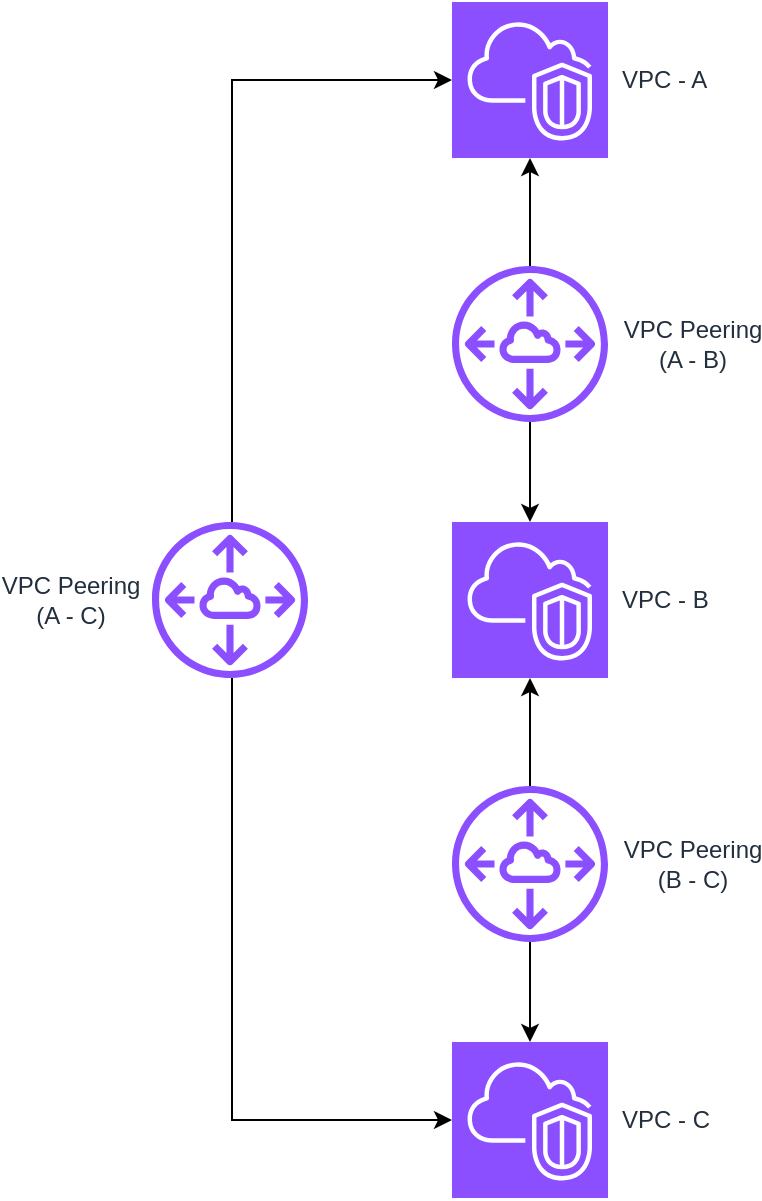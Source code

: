 <mxfile version="26.0.4">
  <diagram name="Page-1" id="lb7pddX5gP2o0rhX4-bM">
    <mxGraphModel dx="1114" dy="1198" grid="1" gridSize="10" guides="1" tooltips="1" connect="1" arrows="1" fold="1" page="1" pageScale="1" pageWidth="850" pageHeight="1100" math="0" shadow="0">
      <root>
        <mxCell id="0" />
        <mxCell id="1" parent="0" />
        <mxCell id="Xb4k8uLI2Id5ry8HyzR7-10" style="edgeStyle=orthogonalEdgeStyle;rounded=0;orthogonalLoop=1;jettySize=auto;html=1;" edge="1" parent="1" source="Xb4k8uLI2Id5ry8HyzR7-2" target="Xb4k8uLI2Id5ry8HyzR7-6">
          <mxGeometry relative="1" as="geometry" />
        </mxCell>
        <mxCell id="Xb4k8uLI2Id5ry8HyzR7-2" value="VPC Peering&lt;div&gt;(A - B)&lt;/div&gt;" style="sketch=0;outlineConnect=0;fontColor=#232F3E;gradientColor=none;fillColor=#8C4FFF;strokeColor=none;dashed=0;verticalLabelPosition=middle;verticalAlign=middle;align=center;html=1;fontSize=12;fontStyle=0;aspect=fixed;pointerEvents=1;shape=mxgraph.aws4.peering;labelPosition=right;spacingLeft=5;" vertex="1" parent="1">
          <mxGeometry x="540" y="472" width="78" height="78" as="geometry" />
        </mxCell>
        <mxCell id="Xb4k8uLI2Id5ry8HyzR7-4" value="VPC - A" style="sketch=0;points=[[0,0,0],[0.25,0,0],[0.5,0,0],[0.75,0,0],[1,0,0],[0,1,0],[0.25,1,0],[0.5,1,0],[0.75,1,0],[1,1,0],[0,0.25,0],[0,0.5,0],[0,0.75,0],[1,0.25,0],[1,0.5,0],[1,0.75,0]];outlineConnect=0;fontColor=#232F3E;fillColor=#8C4FFF;strokeColor=#ffffff;dashed=0;verticalLabelPosition=middle;verticalAlign=middle;align=left;html=1;fontSize=12;fontStyle=0;aspect=fixed;shape=mxgraph.aws4.resourceIcon;resIcon=mxgraph.aws4.vpc;labelPosition=right;spacingLeft=5;" vertex="1" parent="1">
          <mxGeometry x="540" y="340" width="78" height="78" as="geometry" />
        </mxCell>
        <mxCell id="Xb4k8uLI2Id5ry8HyzR7-8" style="edgeStyle=orthogonalEdgeStyle;rounded=0;orthogonalLoop=1;jettySize=auto;html=1;" edge="1" parent="1" source="Xb4k8uLI2Id5ry8HyzR7-5" target="Xb4k8uLI2Id5ry8HyzR7-7">
          <mxGeometry relative="1" as="geometry" />
        </mxCell>
        <mxCell id="Xb4k8uLI2Id5ry8HyzR7-5" value="VPC Peering&lt;div&gt;(B - C)&lt;/div&gt;" style="sketch=0;outlineConnect=0;fontColor=#232F3E;gradientColor=none;fillColor=#8C4FFF;strokeColor=none;dashed=0;verticalLabelPosition=middle;verticalAlign=middle;align=center;html=1;fontSize=12;fontStyle=0;aspect=fixed;pointerEvents=1;shape=mxgraph.aws4.peering;labelPosition=right;spacingLeft=5;" vertex="1" parent="1">
          <mxGeometry x="540" y="732" width="78" height="78" as="geometry" />
        </mxCell>
        <mxCell id="Xb4k8uLI2Id5ry8HyzR7-6" value="VPC - B" style="sketch=0;points=[[0,0,0],[0.25,0,0],[0.5,0,0],[0.75,0,0],[1,0,0],[0,1,0],[0.25,1,0],[0.5,1,0],[0.75,1,0],[1,1,0],[0,0.25,0],[0,0.5,0],[0,0.75,0],[1,0.25,0],[1,0.5,0],[1,0.75,0]];outlineConnect=0;fontColor=#232F3E;fillColor=#8C4FFF;strokeColor=#ffffff;dashed=0;verticalLabelPosition=middle;verticalAlign=middle;align=left;html=1;fontSize=12;fontStyle=0;aspect=fixed;shape=mxgraph.aws4.resourceIcon;resIcon=mxgraph.aws4.vpc;labelPosition=right;spacingLeft=5;" vertex="1" parent="1">
          <mxGeometry x="540" y="600" width="78" height="78" as="geometry" />
        </mxCell>
        <mxCell id="Xb4k8uLI2Id5ry8HyzR7-7" value="VPC - C" style="sketch=0;points=[[0,0,0],[0.25,0,0],[0.5,0,0],[0.75,0,0],[1,0,0],[0,1,0],[0.25,1,0],[0.5,1,0],[0.75,1,0],[1,1,0],[0,0.25,0],[0,0.5,0],[0,0.75,0],[1,0.25,0],[1,0.5,0],[1,0.75,0]];outlineConnect=0;fontColor=#232F3E;fillColor=#8C4FFF;strokeColor=#ffffff;dashed=0;verticalLabelPosition=middle;verticalAlign=middle;align=left;html=1;fontSize=12;fontStyle=0;aspect=fixed;shape=mxgraph.aws4.resourceIcon;resIcon=mxgraph.aws4.vpc;labelPosition=right;spacingLeft=5;" vertex="1" parent="1">
          <mxGeometry x="540" y="860" width="78" height="78" as="geometry" />
        </mxCell>
        <mxCell id="Xb4k8uLI2Id5ry8HyzR7-9" style="edgeStyle=orthogonalEdgeStyle;rounded=0;orthogonalLoop=1;jettySize=auto;html=1;entryX=0.5;entryY=1;entryDx=0;entryDy=0;entryPerimeter=0;" edge="1" parent="1" source="Xb4k8uLI2Id5ry8HyzR7-5" target="Xb4k8uLI2Id5ry8HyzR7-6">
          <mxGeometry relative="1" as="geometry" />
        </mxCell>
        <mxCell id="Xb4k8uLI2Id5ry8HyzR7-11" style="edgeStyle=orthogonalEdgeStyle;rounded=0;orthogonalLoop=1;jettySize=auto;html=1;entryX=0.5;entryY=1;entryDx=0;entryDy=0;entryPerimeter=0;" edge="1" parent="1" source="Xb4k8uLI2Id5ry8HyzR7-2" target="Xb4k8uLI2Id5ry8HyzR7-4">
          <mxGeometry relative="1" as="geometry" />
        </mxCell>
        <mxCell id="Xb4k8uLI2Id5ry8HyzR7-12" value="VPC Peering&lt;div&gt;(A - C)&lt;/div&gt;" style="sketch=0;outlineConnect=0;fontColor=#232F3E;gradientColor=none;fillColor=#8C4FFF;strokeColor=none;dashed=0;verticalLabelPosition=middle;verticalAlign=middle;align=center;html=1;fontSize=12;fontStyle=0;aspect=fixed;pointerEvents=1;shape=mxgraph.aws4.peering;labelPosition=left;spacingLeft=0;spacingRight=5;" vertex="1" parent="1">
          <mxGeometry x="390" y="600" width="78" height="78" as="geometry" />
        </mxCell>
        <mxCell id="Xb4k8uLI2Id5ry8HyzR7-13" style="edgeStyle=orthogonalEdgeStyle;rounded=0;orthogonalLoop=1;jettySize=auto;html=1;entryX=0;entryY=0.5;entryDx=0;entryDy=0;entryPerimeter=0;" edge="1" parent="1" source="Xb4k8uLI2Id5ry8HyzR7-12" target="Xb4k8uLI2Id5ry8HyzR7-4">
          <mxGeometry relative="1" as="geometry">
            <Array as="points">
              <mxPoint x="430" y="379" />
            </Array>
          </mxGeometry>
        </mxCell>
        <mxCell id="Xb4k8uLI2Id5ry8HyzR7-14" style="edgeStyle=orthogonalEdgeStyle;rounded=0;orthogonalLoop=1;jettySize=auto;html=1;entryX=0;entryY=0.5;entryDx=0;entryDy=0;entryPerimeter=0;" edge="1" parent="1" source="Xb4k8uLI2Id5ry8HyzR7-12" target="Xb4k8uLI2Id5ry8HyzR7-7">
          <mxGeometry relative="1" as="geometry">
            <Array as="points">
              <mxPoint x="430" y="899" />
            </Array>
          </mxGeometry>
        </mxCell>
      </root>
    </mxGraphModel>
  </diagram>
</mxfile>
